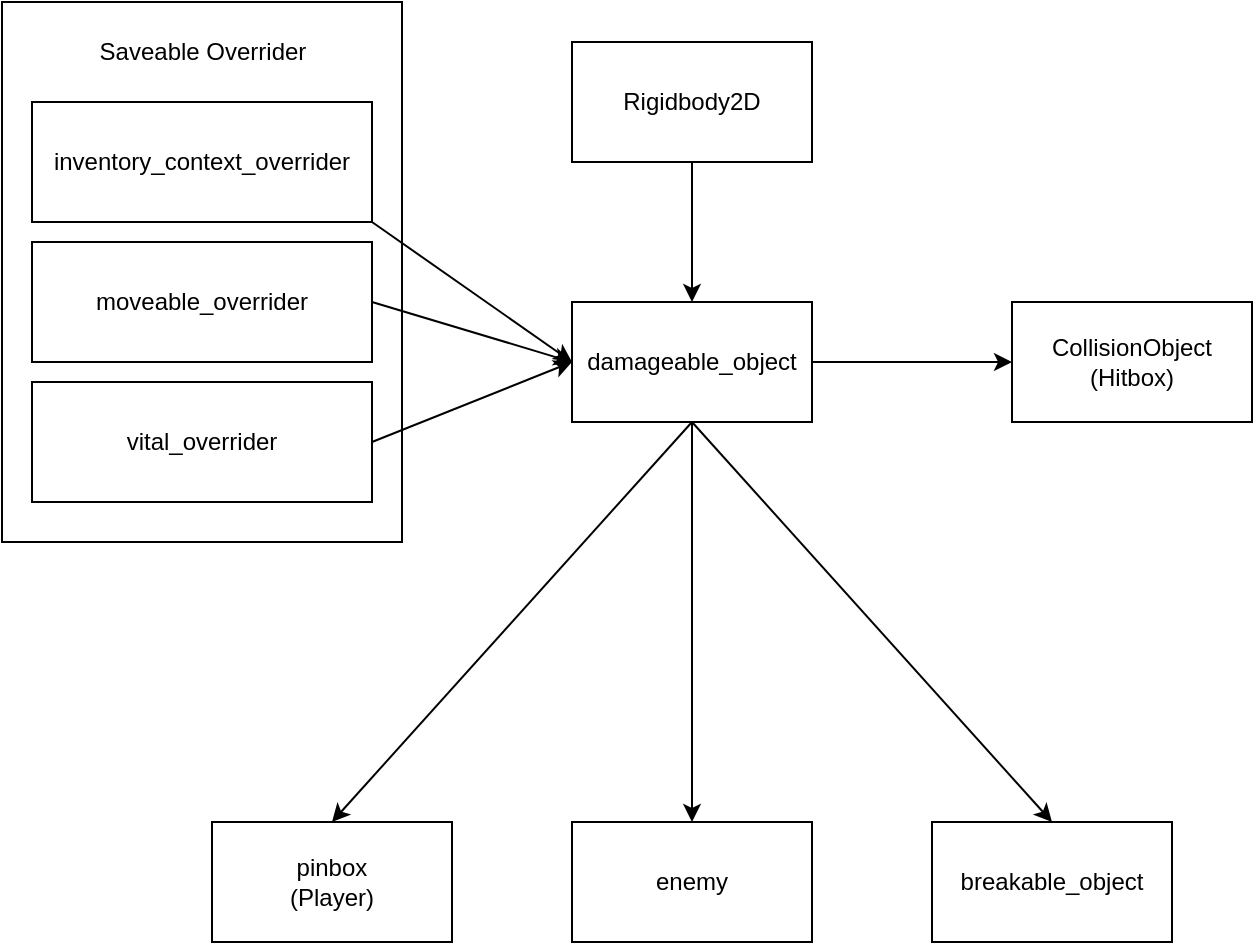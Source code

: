 <mxfile>
    <diagram id="bQYA5_oyZ7-ZZtDqZC4f" name="Page-1">
        <mxGraphModel dx="919" dy="819" grid="1" gridSize="10" guides="1" tooltips="1" connect="1" arrows="1" fold="1" page="1" pageScale="1" pageWidth="850" pageHeight="1100" math="0" shadow="0">
            <root>
                <mxCell id="0"/>
                <mxCell id="1" parent="0"/>
                <mxCell id="20" value="" style="rounded=0;whiteSpace=wrap;html=1;" vertex="1" parent="1">
                    <mxGeometry x="95" y="10" width="200" height="270" as="geometry"/>
                </mxCell>
                <mxCell id="11" value="" style="edgeStyle=none;html=1;" parent="1" source="3" target="9" edge="1">
                    <mxGeometry relative="1" as="geometry"/>
                </mxCell>
                <mxCell id="3" value="damageable_object" style="rounded=0;whiteSpace=wrap;html=1;" parent="1" vertex="1">
                    <mxGeometry x="380" y="160" width="120" height="60" as="geometry"/>
                </mxCell>
                <mxCell id="4" value="CollisionObject&lt;br&gt;(Hitbox)" style="rounded=0;whiteSpace=wrap;html=1;" parent="1" vertex="1">
                    <mxGeometry x="600" y="160" width="120" height="60" as="geometry"/>
                </mxCell>
                <mxCell id="5" value="" style="endArrow=classic;html=1;exitX=1;exitY=0.5;exitDx=0;exitDy=0;entryX=0;entryY=0.5;entryDx=0;entryDy=0;" parent="1" source="3" target="4" edge="1">
                    <mxGeometry width="50" height="50" relative="1" as="geometry">
                        <mxPoint x="415" y="380" as="sourcePoint"/>
                        <mxPoint x="465" y="330" as="targetPoint"/>
                    </mxGeometry>
                </mxCell>
                <mxCell id="7" value="" style="edgeStyle=none;html=1;" parent="1" source="6" target="3" edge="1">
                    <mxGeometry relative="1" as="geometry"/>
                </mxCell>
                <mxCell id="6" value="Rigidbody2D" style="rounded=0;whiteSpace=wrap;html=1;" parent="1" vertex="1">
                    <mxGeometry x="380" y="30" width="120" height="60" as="geometry"/>
                </mxCell>
                <mxCell id="8" value="pinbox&lt;br&gt;(Player)" style="rounded=0;whiteSpace=wrap;html=1;" parent="1" vertex="1">
                    <mxGeometry x="200" y="420" width="120" height="60" as="geometry"/>
                </mxCell>
                <mxCell id="9" value="enemy" style="rounded=0;whiteSpace=wrap;html=1;" parent="1" vertex="1">
                    <mxGeometry x="380" y="420" width="120" height="60" as="geometry"/>
                </mxCell>
                <mxCell id="10" value="breakable_object" style="rounded=0;whiteSpace=wrap;html=1;" parent="1" vertex="1">
                    <mxGeometry x="560" y="420" width="120" height="60" as="geometry"/>
                </mxCell>
                <mxCell id="12" value="" style="edgeStyle=none;html=1;entryX=0.5;entryY=0;entryDx=0;entryDy=0;exitX=0.5;exitY=1;exitDx=0;exitDy=0;" parent="1" source="3" target="8" edge="1">
                    <mxGeometry relative="1" as="geometry">
                        <mxPoint x="450" y="230" as="sourcePoint"/>
                        <mxPoint x="450" y="320" as="targetPoint"/>
                    </mxGeometry>
                </mxCell>
                <mxCell id="13" value="" style="edgeStyle=none;html=1;entryX=0.5;entryY=0;entryDx=0;entryDy=0;exitX=0.5;exitY=1;exitDx=0;exitDy=0;" parent="1" source="3" target="10" edge="1">
                    <mxGeometry relative="1" as="geometry">
                        <mxPoint x="460" y="240" as="sourcePoint"/>
                        <mxPoint x="270" y="320" as="targetPoint"/>
                    </mxGeometry>
                </mxCell>
                <mxCell id="15" value="" style="edgeStyle=none;html=1;entryX=0;entryY=0.5;entryDx=0;entryDy=0;exitX=1;exitY=0.5;exitDx=0;exitDy=0;" edge="1" parent="1" source="14" target="3">
                    <mxGeometry relative="1" as="geometry">
                        <mxPoint x="360" y="230" as="targetPoint"/>
                    </mxGeometry>
                </mxCell>
                <mxCell id="14" value="moveable_overrider" style="rounded=0;whiteSpace=wrap;html=1;" vertex="1" parent="1">
                    <mxGeometry x="110" y="130" width="170" height="60" as="geometry"/>
                </mxCell>
                <mxCell id="17" style="edgeStyle=none;html=1;entryX=0;entryY=0.5;entryDx=0;entryDy=0;exitX=1;exitY=1;exitDx=0;exitDy=0;" edge="1" parent="1" source="16" target="3">
                    <mxGeometry relative="1" as="geometry"/>
                </mxCell>
                <mxCell id="16" value="inventory_context_overrider" style="rounded=0;whiteSpace=wrap;html=1;" vertex="1" parent="1">
                    <mxGeometry x="110" y="60" width="170" height="60" as="geometry"/>
                </mxCell>
                <mxCell id="19" style="edgeStyle=none;html=1;entryX=0;entryY=0.5;entryDx=0;entryDy=0;exitX=1;exitY=0.5;exitDx=0;exitDy=0;" edge="1" parent="1" source="18" target="3">
                    <mxGeometry relative="1" as="geometry"/>
                </mxCell>
                <mxCell id="18" value="vital_overrider" style="rounded=0;whiteSpace=wrap;html=1;" vertex="1" parent="1">
                    <mxGeometry x="110" y="200" width="170" height="60" as="geometry"/>
                </mxCell>
                <mxCell id="21" value="Saveable Overrider" style="text;html=1;strokeColor=none;fillColor=none;align=center;verticalAlign=middle;whiteSpace=wrap;rounded=0;" vertex="1" parent="1">
                    <mxGeometry x="137.5" y="20" width="115" height="30" as="geometry"/>
                </mxCell>
            </root>
        </mxGraphModel>
    </diagram>
</mxfile>